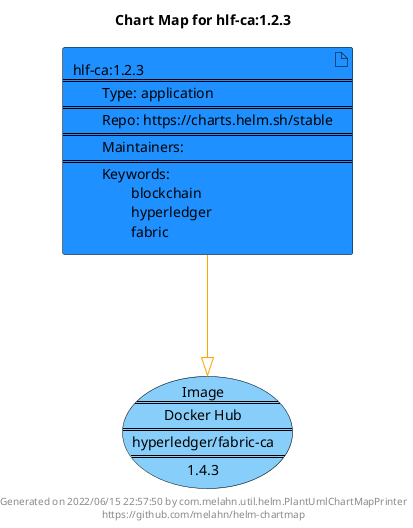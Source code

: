 @startuml
skinparam linetype ortho
skinparam backgroundColor white
skinparam usecaseBorderColor black
skinparam usecaseArrowColor LightSlateGray
skinparam artifactBorderColor black
skinparam artifactArrowColor LightSlateGray

title Chart Map for hlf-ca:1.2.3

'There is one referenced Helm Chart
artifact "hlf-ca:1.2.3\n====\n\tType: application\n====\n\tRepo: https://charts.helm.sh/stable\n====\n\tMaintainers: \n====\n\tKeywords: \n\t\tblockchain\n\t\thyperledger\n\t\tfabric" as hlf_ca_1_2_3 #DodgerBlue

'There is one referenced Docker Image
usecase "Image\n====\nDocker Hub\n====\nhyperledger/fabric-ca\n====\n1.4.3" as hyperledger_fabric_ca_1_4_3 #LightSkyBlue

'Chart Dependencies
hlf_ca_1_2_3--[#orange]-|>hyperledger_fabric_ca_1_4_3

center footer Generated on 2022/06/15 22:57:50 by com.melahn.util.helm.PlantUmlChartMapPrinter\nhttps://github.com/melahn/helm-chartmap
@enduml
